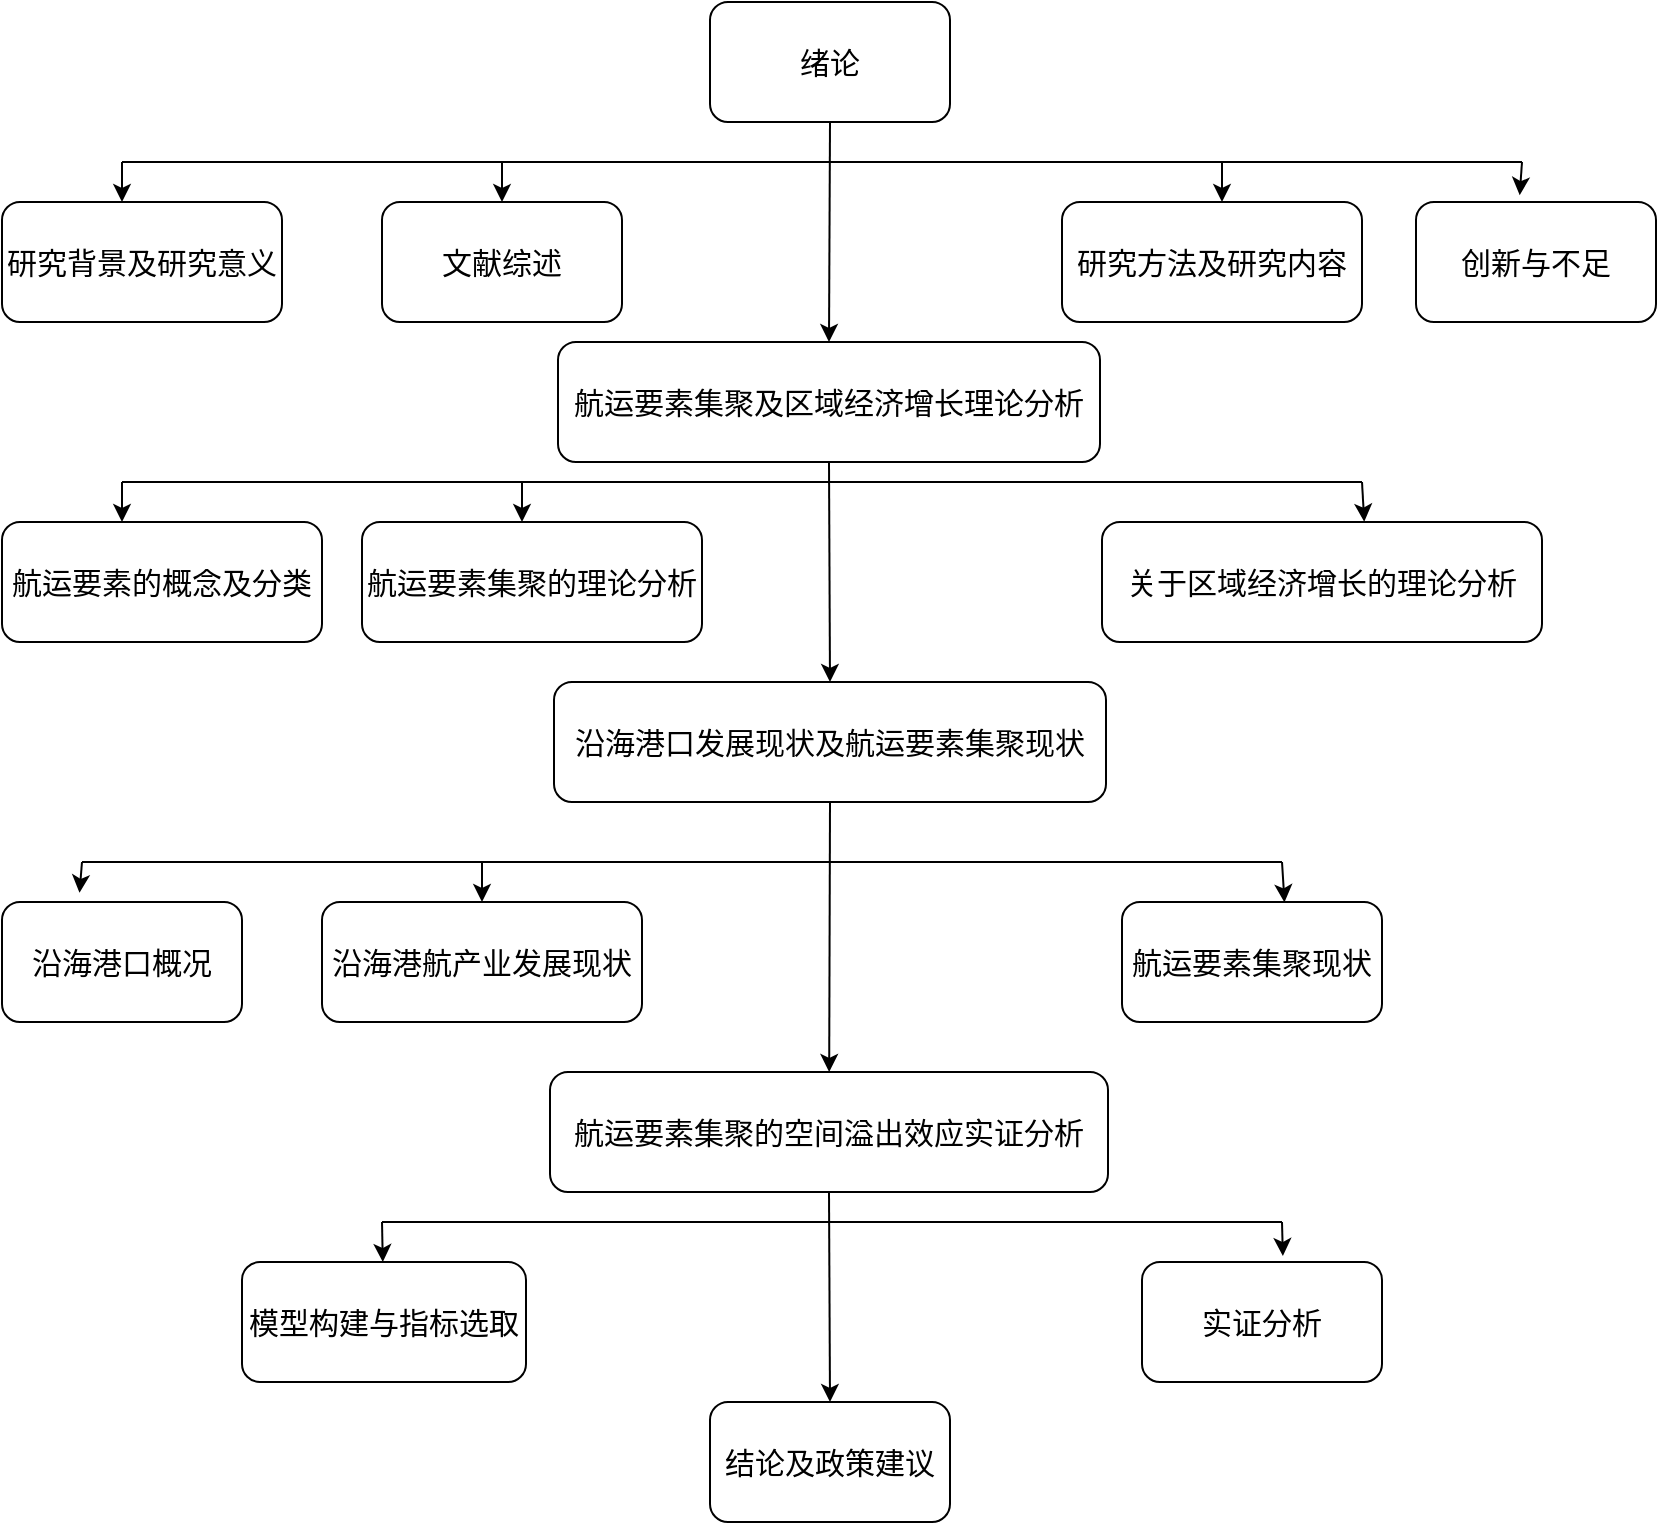 <mxfile version="17.4.2" type="github">
  <diagram id="0DnSBS0c612ApqtmXOnl" name="Page-1">
    <mxGraphModel dx="1038" dy="547" grid="1" gridSize="10" guides="1" tooltips="1" connect="1" arrows="1" fold="1" page="1" pageScale="1" pageWidth="827" pageHeight="1169" math="0" shadow="0">
      <root>
        <mxCell id="0" />
        <mxCell id="1" parent="0" />
        <mxCell id="jCwAq9MJnEZq_5oJvujX-2" value="文献综述" style="rounded=1;whiteSpace=wrap;html=1;fontSize=15;" vertex="1" parent="1">
          <mxGeometry x="190" y="120" width="120" height="60" as="geometry" />
        </mxCell>
        <mxCell id="jCwAq9MJnEZq_5oJvujX-3" value="研究背景及研究意义" style="rounded=1;whiteSpace=wrap;html=1;fontSize=15;" vertex="1" parent="1">
          <mxGeometry y="120" width="140" height="60" as="geometry" />
        </mxCell>
        <mxCell id="jCwAq9MJnEZq_5oJvujX-4" value="研究方法及研究内容" style="rounded=1;whiteSpace=wrap;html=1;fontSize=15;" vertex="1" parent="1">
          <mxGeometry x="530" y="120" width="150" height="60" as="geometry" />
        </mxCell>
        <mxCell id="jCwAq9MJnEZq_5oJvujX-5" value="创新与不足" style="rounded=1;whiteSpace=wrap;html=1;fontSize=15;" vertex="1" parent="1">
          <mxGeometry x="707" y="120" width="120" height="60" as="geometry" />
        </mxCell>
        <mxCell id="jCwAq9MJnEZq_5oJvujX-6" value="航运要素集聚及区域经济增长理论分析" style="rounded=1;whiteSpace=wrap;html=1;fontSize=15;" vertex="1" parent="1">
          <mxGeometry x="278" y="190" width="271" height="60" as="geometry" />
        </mxCell>
        <mxCell id="jCwAq9MJnEZq_5oJvujX-7" value="沿海港口发展现状及航运要素集聚现状" style="rounded=1;whiteSpace=wrap;html=1;fontSize=15;" vertex="1" parent="1">
          <mxGeometry x="276" y="360" width="276" height="60" as="geometry" />
        </mxCell>
        <mxCell id="jCwAq9MJnEZq_5oJvujX-8" value="航运要素集聚的空间溢出效应实证分析" style="rounded=1;whiteSpace=wrap;html=1;fontSize=15;" vertex="1" parent="1">
          <mxGeometry x="274" y="555" width="279" height="60" as="geometry" />
        </mxCell>
        <mxCell id="jCwAq9MJnEZq_5oJvujX-9" value="结论及政策建议" style="rounded=1;whiteSpace=wrap;html=1;fontSize=15;" vertex="1" parent="1">
          <mxGeometry x="354" y="720" width="120" height="60" as="geometry" />
        </mxCell>
        <mxCell id="jCwAq9MJnEZq_5oJvujX-10" value="绪论" style="rounded=1;whiteSpace=wrap;html=1;fontSize=15;" vertex="1" parent="1">
          <mxGeometry x="354" y="20" width="120" height="60" as="geometry" />
        </mxCell>
        <mxCell id="jCwAq9MJnEZq_5oJvujX-11" value="" style="endArrow=none;html=1;rounded=0;fontSize=15;" edge="1" parent="1">
          <mxGeometry width="50" height="50" relative="1" as="geometry">
            <mxPoint x="60" y="100" as="sourcePoint" />
            <mxPoint x="760" y="100" as="targetPoint" />
          </mxGeometry>
        </mxCell>
        <mxCell id="jCwAq9MJnEZq_5oJvujX-12" value="" style="endArrow=classic;html=1;rounded=0;exitX=0.5;exitY=1;exitDx=0;exitDy=0;entryX=0.5;entryY=0;entryDx=0;entryDy=0;fontSize=15;" edge="1" parent="1" source="jCwAq9MJnEZq_5oJvujX-10" target="jCwAq9MJnEZq_5oJvujX-6">
          <mxGeometry width="50" height="50" relative="1" as="geometry">
            <mxPoint x="390" y="260" as="sourcePoint" />
            <mxPoint x="440" y="210" as="targetPoint" />
          </mxGeometry>
        </mxCell>
        <mxCell id="jCwAq9MJnEZq_5oJvujX-13" value="" style="endArrow=classic;html=1;rounded=0;fontSize=15;" edge="1" parent="1">
          <mxGeometry width="50" height="50" relative="1" as="geometry">
            <mxPoint x="60" y="100" as="sourcePoint" />
            <mxPoint x="60" y="120" as="targetPoint" />
          </mxGeometry>
        </mxCell>
        <mxCell id="jCwAq9MJnEZq_5oJvujX-14" value="航运要素的概念及分类" style="rounded=1;whiteSpace=wrap;html=1;fontSize=15;" vertex="1" parent="1">
          <mxGeometry y="280" width="160" height="60" as="geometry" />
        </mxCell>
        <mxCell id="jCwAq9MJnEZq_5oJvujX-15" value="航运要素集聚的理论分析" style="rounded=1;whiteSpace=wrap;html=1;fontSize=15;" vertex="1" parent="1">
          <mxGeometry x="180" y="280" width="170" height="60" as="geometry" />
        </mxCell>
        <mxCell id="jCwAq9MJnEZq_5oJvujX-16" value="关于区域经济增长的理论分析" style="rounded=1;whiteSpace=wrap;html=1;fontSize=15;" vertex="1" parent="1">
          <mxGeometry x="550" y="280" width="220" height="60" as="geometry" />
        </mxCell>
        <mxCell id="jCwAq9MJnEZq_5oJvujX-17" value="沿海港口概况" style="rounded=1;whiteSpace=wrap;html=1;fontSize=15;" vertex="1" parent="1">
          <mxGeometry y="470" width="120" height="60" as="geometry" />
        </mxCell>
        <mxCell id="jCwAq9MJnEZq_5oJvujX-18" value="沿海港航产业发展现状" style="rounded=1;whiteSpace=wrap;html=1;fontSize=15;" vertex="1" parent="1">
          <mxGeometry x="160" y="470" width="160" height="60" as="geometry" />
        </mxCell>
        <mxCell id="jCwAq9MJnEZq_5oJvujX-19" value="航运要素集聚现状" style="rounded=1;whiteSpace=wrap;html=1;fontSize=15;" vertex="1" parent="1">
          <mxGeometry x="560" y="470" width="130" height="60" as="geometry" />
        </mxCell>
        <mxCell id="jCwAq9MJnEZq_5oJvujX-20" value="模型构建与指标选取" style="rounded=1;whiteSpace=wrap;html=1;fontSize=15;" vertex="1" parent="1">
          <mxGeometry x="120" y="650" width="142" height="60" as="geometry" />
        </mxCell>
        <mxCell id="jCwAq9MJnEZq_5oJvujX-21" value="实证分析" style="rounded=1;whiteSpace=wrap;html=1;fontSize=15;" vertex="1" parent="1">
          <mxGeometry x="570" y="650" width="120" height="60" as="geometry" />
        </mxCell>
        <mxCell id="jCwAq9MJnEZq_5oJvujX-22" value="" style="endArrow=classic;html=1;rounded=0;fontSize=15;exitX=0.5;exitY=1;exitDx=0;exitDy=0;entryX=0.5;entryY=0;entryDx=0;entryDy=0;" edge="1" parent="1" source="jCwAq9MJnEZq_5oJvujX-6" target="jCwAq9MJnEZq_5oJvujX-7">
          <mxGeometry width="50" height="50" relative="1" as="geometry">
            <mxPoint x="390" y="420" as="sourcePoint" />
            <mxPoint x="440" y="370" as="targetPoint" />
          </mxGeometry>
        </mxCell>
        <mxCell id="jCwAq9MJnEZq_5oJvujX-23" value="" style="endArrow=classic;html=1;rounded=0;fontSize=15;exitX=0.5;exitY=1;exitDx=0;exitDy=0;" edge="1" parent="1" source="jCwAq9MJnEZq_5oJvujX-7" target="jCwAq9MJnEZq_5oJvujX-8">
          <mxGeometry width="50" height="50" relative="1" as="geometry">
            <mxPoint x="390" y="520" as="sourcePoint" />
            <mxPoint x="440" y="470" as="targetPoint" />
          </mxGeometry>
        </mxCell>
        <mxCell id="jCwAq9MJnEZq_5oJvujX-24" value="" style="endArrow=classic;html=1;rounded=0;fontSize=15;exitX=0.5;exitY=1;exitDx=0;exitDy=0;entryX=0.5;entryY=0;entryDx=0;entryDy=0;" edge="1" parent="1" source="jCwAq9MJnEZq_5oJvujX-8" target="jCwAq9MJnEZq_5oJvujX-9">
          <mxGeometry width="50" height="50" relative="1" as="geometry">
            <mxPoint x="390" y="520" as="sourcePoint" />
            <mxPoint x="440" y="470" as="targetPoint" />
          </mxGeometry>
        </mxCell>
        <mxCell id="jCwAq9MJnEZq_5oJvujX-25" value="" style="endArrow=none;html=1;rounded=0;fontSize=15;" edge="1" parent="1">
          <mxGeometry width="50" height="50" relative="1" as="geometry">
            <mxPoint x="60" y="260" as="sourcePoint" />
            <mxPoint x="680" y="260" as="targetPoint" />
          </mxGeometry>
        </mxCell>
        <mxCell id="jCwAq9MJnEZq_5oJvujX-26" value="" style="endArrow=none;html=1;rounded=0;fontSize=15;" edge="1" parent="1">
          <mxGeometry width="50" height="50" relative="1" as="geometry">
            <mxPoint x="40" y="450" as="sourcePoint" />
            <mxPoint x="640" y="450" as="targetPoint" />
          </mxGeometry>
        </mxCell>
        <mxCell id="jCwAq9MJnEZq_5oJvujX-27" value="" style="endArrow=classic;html=1;rounded=0;fontSize=15;entryX=0.375;entryY=0;entryDx=0;entryDy=0;entryPerimeter=0;" edge="1" parent="1" target="jCwAq9MJnEZq_5oJvujX-14">
          <mxGeometry width="50" height="50" relative="1" as="geometry">
            <mxPoint x="60" y="260" as="sourcePoint" />
            <mxPoint x="440" y="520" as="targetPoint" />
          </mxGeometry>
        </mxCell>
        <mxCell id="jCwAq9MJnEZq_5oJvujX-28" value="" style="endArrow=none;html=1;rounded=0;fontSize=15;" edge="1" parent="1">
          <mxGeometry width="50" height="50" relative="1" as="geometry">
            <mxPoint x="190" y="630" as="sourcePoint" />
            <mxPoint x="640" y="630" as="targetPoint" />
          </mxGeometry>
        </mxCell>
        <mxCell id="jCwAq9MJnEZq_5oJvujX-29" value="" style="endArrow=classic;html=1;rounded=0;fontSize=15;" edge="1" parent="1" target="jCwAq9MJnEZq_5oJvujX-20">
          <mxGeometry width="50" height="50" relative="1" as="geometry">
            <mxPoint x="190" y="630" as="sourcePoint" />
            <mxPoint x="440" y="620" as="targetPoint" />
          </mxGeometry>
        </mxCell>
        <mxCell id="jCwAq9MJnEZq_5oJvujX-30" value="" style="endArrow=classic;html=1;rounded=0;fontSize=15;entryX=0.587;entryY=-0.05;entryDx=0;entryDy=0;entryPerimeter=0;" edge="1" parent="1" target="jCwAq9MJnEZq_5oJvujX-21">
          <mxGeometry width="50" height="50" relative="1" as="geometry">
            <mxPoint x="640" y="630" as="sourcePoint" />
            <mxPoint x="440" y="620" as="targetPoint" />
          </mxGeometry>
        </mxCell>
        <mxCell id="jCwAq9MJnEZq_5oJvujX-31" value="" style="endArrow=classic;html=1;rounded=0;fontSize=15;entryX=0.323;entryY=-0.077;entryDx=0;entryDy=0;entryPerimeter=0;" edge="1" parent="1" target="jCwAq9MJnEZq_5oJvujX-17">
          <mxGeometry width="50" height="50" relative="1" as="geometry">
            <mxPoint x="40" y="450" as="sourcePoint" />
            <mxPoint x="440" y="420" as="targetPoint" />
          </mxGeometry>
        </mxCell>
        <mxCell id="jCwAq9MJnEZq_5oJvujX-32" value="" style="endArrow=classic;html=1;rounded=0;fontSize=15;" edge="1" parent="1" target="jCwAq9MJnEZq_5oJvujX-18">
          <mxGeometry width="50" height="50" relative="1" as="geometry">
            <mxPoint x="240" y="450" as="sourcePoint" />
            <mxPoint x="440" y="420" as="targetPoint" />
          </mxGeometry>
        </mxCell>
        <mxCell id="jCwAq9MJnEZq_5oJvujX-33" value="" style="endArrow=classic;html=1;rounded=0;fontSize=15;entryX=0.625;entryY=0.003;entryDx=0;entryDy=0;entryPerimeter=0;" edge="1" parent="1" target="jCwAq9MJnEZq_5oJvujX-19">
          <mxGeometry width="50" height="50" relative="1" as="geometry">
            <mxPoint x="640" y="450" as="sourcePoint" />
            <mxPoint x="440" y="420" as="targetPoint" />
          </mxGeometry>
        </mxCell>
        <mxCell id="jCwAq9MJnEZq_5oJvujX-34" value="" style="endArrow=classic;html=1;rounded=0;fontSize=15;" edge="1" parent="1">
          <mxGeometry width="50" height="50" relative="1" as="geometry">
            <mxPoint x="260" y="260" as="sourcePoint" />
            <mxPoint x="260" y="280" as="targetPoint" />
          </mxGeometry>
        </mxCell>
        <mxCell id="jCwAq9MJnEZq_5oJvujX-35" value="" style="endArrow=classic;html=1;rounded=0;fontSize=15;entryX=0.596;entryY=-0.003;entryDx=0;entryDy=0;entryPerimeter=0;" edge="1" parent="1" target="jCwAq9MJnEZq_5oJvujX-16">
          <mxGeometry width="50" height="50" relative="1" as="geometry">
            <mxPoint x="680" y="260" as="sourcePoint" />
            <mxPoint x="440" y="220" as="targetPoint" />
          </mxGeometry>
        </mxCell>
        <mxCell id="jCwAq9MJnEZq_5oJvujX-36" value="" style="endArrow=classic;html=1;rounded=0;fontSize=15;entryX=0.432;entryY=-0.057;entryDx=0;entryDy=0;entryPerimeter=0;" edge="1" parent="1" target="jCwAq9MJnEZq_5oJvujX-5">
          <mxGeometry width="50" height="50" relative="1" as="geometry">
            <mxPoint x="760" y="100" as="sourcePoint" />
            <mxPoint x="440" y="120" as="targetPoint" />
          </mxGeometry>
        </mxCell>
        <mxCell id="jCwAq9MJnEZq_5oJvujX-37" value="" style="endArrow=classic;html=1;rounded=0;fontSize=15;" edge="1" parent="1">
          <mxGeometry width="50" height="50" relative="1" as="geometry">
            <mxPoint x="610" y="100" as="sourcePoint" />
            <mxPoint x="610" y="120" as="targetPoint" />
          </mxGeometry>
        </mxCell>
        <mxCell id="jCwAq9MJnEZq_5oJvujX-38" value="" style="endArrow=classic;html=1;rounded=0;fontSize=15;" edge="1" parent="1" target="jCwAq9MJnEZq_5oJvujX-2">
          <mxGeometry width="50" height="50" relative="1" as="geometry">
            <mxPoint x="250" y="100" as="sourcePoint" />
            <mxPoint x="440" y="120" as="targetPoint" />
          </mxGeometry>
        </mxCell>
      </root>
    </mxGraphModel>
  </diagram>
</mxfile>
